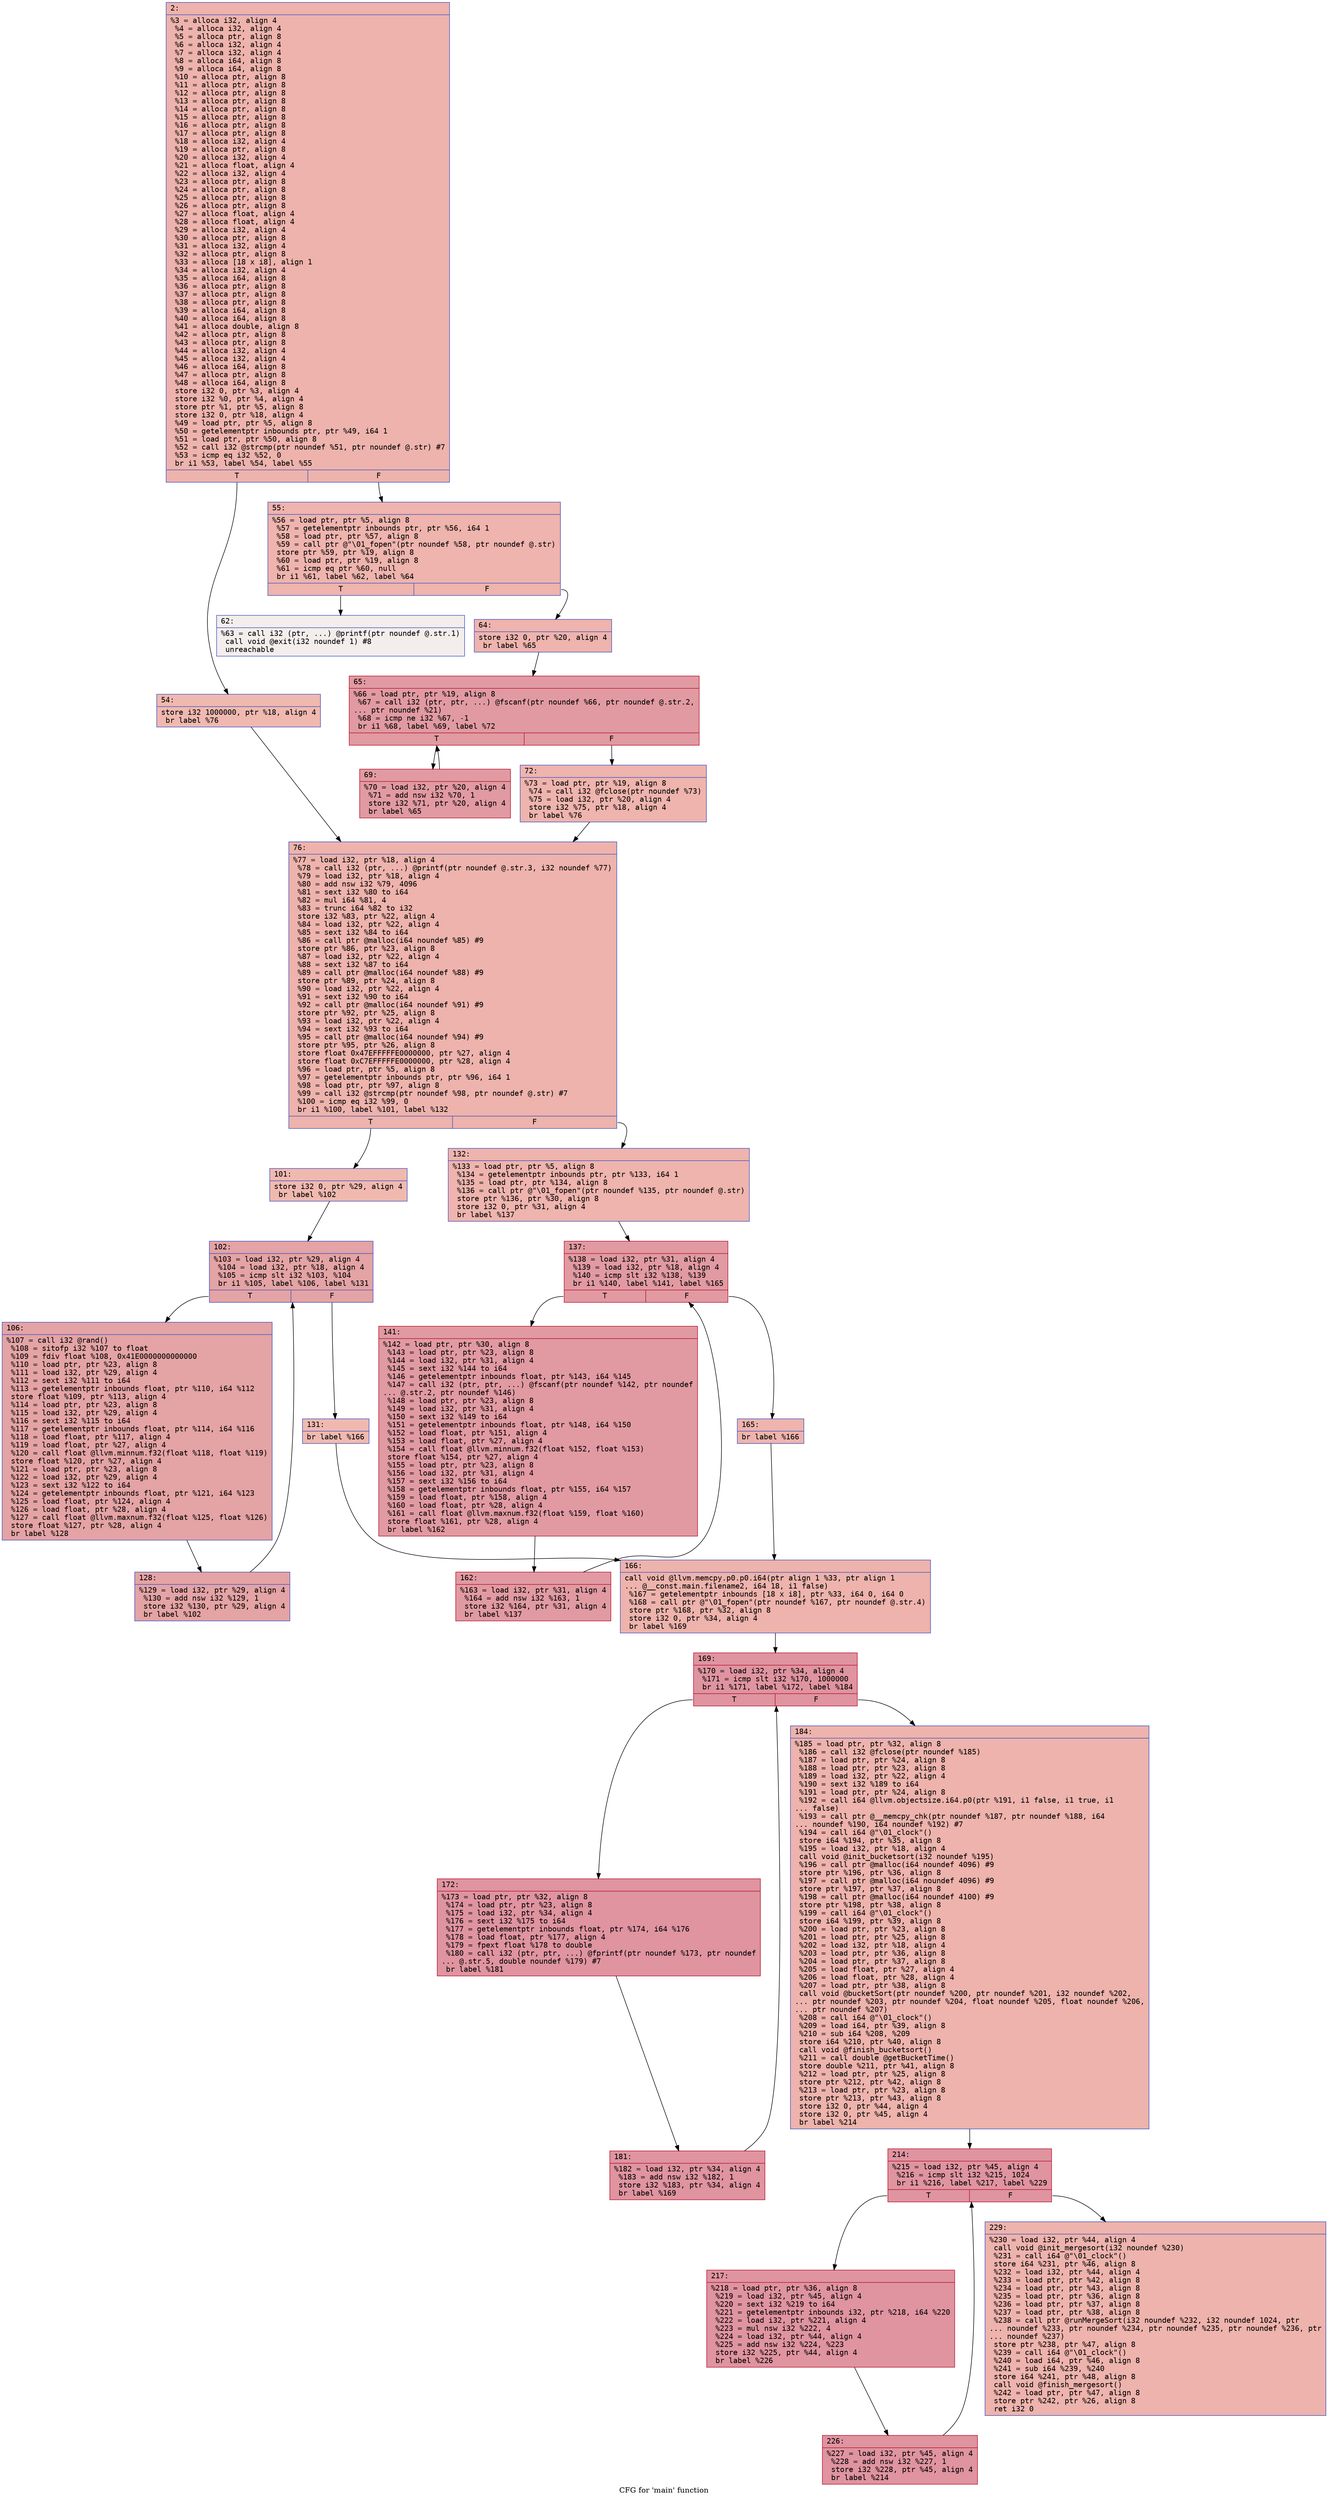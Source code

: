 digraph "CFG for 'main' function" {
	label="CFG for 'main' function";

	Node0x600000a2e3a0 [shape=record,color="#3d50c3ff", style=filled, fillcolor="#d6524470" fontname="Courier",label="{2:\l|  %3 = alloca i32, align 4\l  %4 = alloca i32, align 4\l  %5 = alloca ptr, align 8\l  %6 = alloca i32, align 4\l  %7 = alloca i32, align 4\l  %8 = alloca i64, align 8\l  %9 = alloca i64, align 8\l  %10 = alloca ptr, align 8\l  %11 = alloca ptr, align 8\l  %12 = alloca ptr, align 8\l  %13 = alloca ptr, align 8\l  %14 = alloca ptr, align 8\l  %15 = alloca ptr, align 8\l  %16 = alloca ptr, align 8\l  %17 = alloca ptr, align 8\l  %18 = alloca i32, align 4\l  %19 = alloca ptr, align 8\l  %20 = alloca i32, align 4\l  %21 = alloca float, align 4\l  %22 = alloca i32, align 4\l  %23 = alloca ptr, align 8\l  %24 = alloca ptr, align 8\l  %25 = alloca ptr, align 8\l  %26 = alloca ptr, align 8\l  %27 = alloca float, align 4\l  %28 = alloca float, align 4\l  %29 = alloca i32, align 4\l  %30 = alloca ptr, align 8\l  %31 = alloca i32, align 4\l  %32 = alloca ptr, align 8\l  %33 = alloca [18 x i8], align 1\l  %34 = alloca i32, align 4\l  %35 = alloca i64, align 8\l  %36 = alloca ptr, align 8\l  %37 = alloca ptr, align 8\l  %38 = alloca ptr, align 8\l  %39 = alloca i64, align 8\l  %40 = alloca i64, align 8\l  %41 = alloca double, align 8\l  %42 = alloca ptr, align 8\l  %43 = alloca ptr, align 8\l  %44 = alloca i32, align 4\l  %45 = alloca i32, align 4\l  %46 = alloca i64, align 8\l  %47 = alloca ptr, align 8\l  %48 = alloca i64, align 8\l  store i32 0, ptr %3, align 4\l  store i32 %0, ptr %4, align 4\l  store ptr %1, ptr %5, align 8\l  store i32 0, ptr %18, align 4\l  %49 = load ptr, ptr %5, align 8\l  %50 = getelementptr inbounds ptr, ptr %49, i64 1\l  %51 = load ptr, ptr %50, align 8\l  %52 = call i32 @strcmp(ptr noundef %51, ptr noundef @.str) #7\l  %53 = icmp eq i32 %52, 0\l  br i1 %53, label %54, label %55\l|{<s0>T|<s1>F}}"];
	Node0x600000a2e3a0:s0 -> Node0x600000a2e3f0[tooltip="2 -> 54\nProbability 37.50%" ];
	Node0x600000a2e3a0:s1 -> Node0x600000a2e440[tooltip="2 -> 55\nProbability 62.50%" ];
	Node0x600000a2e3f0 [shape=record,color="#3d50c3ff", style=filled, fillcolor="#de614d70" fontname="Courier",label="{54:\l|  store i32 1000000, ptr %18, align 4\l  br label %76\l}"];
	Node0x600000a2e3f0 -> Node0x600000a2e620[tooltip="54 -> 76\nProbability 100.00%" ];
	Node0x600000a2e440 [shape=record,color="#3d50c3ff", style=filled, fillcolor="#d8564670" fontname="Courier",label="{55:\l|  %56 = load ptr, ptr %5, align 8\l  %57 = getelementptr inbounds ptr, ptr %56, i64 1\l  %58 = load ptr, ptr %57, align 8\l  %59 = call ptr @\"\\01_fopen\"(ptr noundef %58, ptr noundef @.str)\l  store ptr %59, ptr %19, align 8\l  %60 = load ptr, ptr %19, align 8\l  %61 = icmp eq ptr %60, null\l  br i1 %61, label %62, label %64\l|{<s0>T|<s1>F}}"];
	Node0x600000a2e440:s0 -> Node0x600000a2e490[tooltip="55 -> 62\nProbability 0.00%" ];
	Node0x600000a2e440:s1 -> Node0x600000a2e4e0[tooltip="55 -> 64\nProbability 100.00%" ];
	Node0x600000a2e490 [shape=record,color="#3d50c3ff", style=filled, fillcolor="#e3d9d370" fontname="Courier",label="{62:\l|  %63 = call i32 (ptr, ...) @printf(ptr noundef @.str.1)\l  call void @exit(i32 noundef 1) #8\l  unreachable\l}"];
	Node0x600000a2e4e0 [shape=record,color="#3d50c3ff", style=filled, fillcolor="#d8564670" fontname="Courier",label="{64:\l|  store i32 0, ptr %20, align 4\l  br label %65\l}"];
	Node0x600000a2e4e0 -> Node0x600000a2e530[tooltip="64 -> 65\nProbability 100.00%" ];
	Node0x600000a2e530 [shape=record,color="#b70d28ff", style=filled, fillcolor="#bb1b2c70" fontname="Courier",label="{65:\l|  %66 = load ptr, ptr %19, align 8\l  %67 = call i32 (ptr, ptr, ...) @fscanf(ptr noundef %66, ptr noundef @.str.2,\l... ptr noundef %21)\l  %68 = icmp ne i32 %67, -1\l  br i1 %68, label %69, label %72\l|{<s0>T|<s1>F}}"];
	Node0x600000a2e530:s0 -> Node0x600000a2e580[tooltip="65 -> 69\nProbability 96.88%" ];
	Node0x600000a2e530:s1 -> Node0x600000a2e5d0[tooltip="65 -> 72\nProbability 3.12%" ];
	Node0x600000a2e580 [shape=record,color="#b70d28ff", style=filled, fillcolor="#bb1b2c70" fontname="Courier",label="{69:\l|  %70 = load i32, ptr %20, align 4\l  %71 = add nsw i32 %70, 1\l  store i32 %71, ptr %20, align 4\l  br label %65\l}"];
	Node0x600000a2e580 -> Node0x600000a2e530[tooltip="69 -> 65\nProbability 100.00%" ];
	Node0x600000a2e5d0 [shape=record,color="#3d50c3ff", style=filled, fillcolor="#d8564670" fontname="Courier",label="{72:\l|  %73 = load ptr, ptr %19, align 8\l  %74 = call i32 @fclose(ptr noundef %73)\l  %75 = load i32, ptr %20, align 4\l  store i32 %75, ptr %18, align 4\l  br label %76\l}"];
	Node0x600000a2e5d0 -> Node0x600000a2e620[tooltip="72 -> 76\nProbability 100.00%" ];
	Node0x600000a2e620 [shape=record,color="#3d50c3ff", style=filled, fillcolor="#d6524470" fontname="Courier",label="{76:\l|  %77 = load i32, ptr %18, align 4\l  %78 = call i32 (ptr, ...) @printf(ptr noundef @.str.3, i32 noundef %77)\l  %79 = load i32, ptr %18, align 4\l  %80 = add nsw i32 %79, 4096\l  %81 = sext i32 %80 to i64\l  %82 = mul i64 %81, 4\l  %83 = trunc i64 %82 to i32\l  store i32 %83, ptr %22, align 4\l  %84 = load i32, ptr %22, align 4\l  %85 = sext i32 %84 to i64\l  %86 = call ptr @malloc(i64 noundef %85) #9\l  store ptr %86, ptr %23, align 8\l  %87 = load i32, ptr %22, align 4\l  %88 = sext i32 %87 to i64\l  %89 = call ptr @malloc(i64 noundef %88) #9\l  store ptr %89, ptr %24, align 8\l  %90 = load i32, ptr %22, align 4\l  %91 = sext i32 %90 to i64\l  %92 = call ptr @malloc(i64 noundef %91) #9\l  store ptr %92, ptr %25, align 8\l  %93 = load i32, ptr %22, align 4\l  %94 = sext i32 %93 to i64\l  %95 = call ptr @malloc(i64 noundef %94) #9\l  store ptr %95, ptr %26, align 8\l  store float 0x47EFFFFFE0000000, ptr %27, align 4\l  store float 0xC7EFFFFFE0000000, ptr %28, align 4\l  %96 = load ptr, ptr %5, align 8\l  %97 = getelementptr inbounds ptr, ptr %96, i64 1\l  %98 = load ptr, ptr %97, align 8\l  %99 = call i32 @strcmp(ptr noundef %98, ptr noundef @.str) #7\l  %100 = icmp eq i32 %99, 0\l  br i1 %100, label %101, label %132\l|{<s0>T|<s1>F}}"];
	Node0x600000a2e620:s0 -> Node0x600000a2e670[tooltip="76 -> 101\nProbability 37.50%" ];
	Node0x600000a2e620:s1 -> Node0x600000a2e800[tooltip="76 -> 132\nProbability 62.50%" ];
	Node0x600000a2e670 [shape=record,color="#3d50c3ff", style=filled, fillcolor="#de614d70" fontname="Courier",label="{101:\l|  store i32 0, ptr %29, align 4\l  br label %102\l}"];
	Node0x600000a2e670 -> Node0x600000a2e6c0[tooltip="101 -> 102\nProbability 100.00%" ];
	Node0x600000a2e6c0 [shape=record,color="#3d50c3ff", style=filled, fillcolor="#c32e3170" fontname="Courier",label="{102:\l|  %103 = load i32, ptr %29, align 4\l  %104 = load i32, ptr %18, align 4\l  %105 = icmp slt i32 %103, %104\l  br i1 %105, label %106, label %131\l|{<s0>T|<s1>F}}"];
	Node0x600000a2e6c0:s0 -> Node0x600000a2e710[tooltip="102 -> 106\nProbability 96.88%" ];
	Node0x600000a2e6c0:s1 -> Node0x600000a2e7b0[tooltip="102 -> 131\nProbability 3.12%" ];
	Node0x600000a2e710 [shape=record,color="#3d50c3ff", style=filled, fillcolor="#c32e3170" fontname="Courier",label="{106:\l|  %107 = call i32 @rand()\l  %108 = sitofp i32 %107 to float\l  %109 = fdiv float %108, 0x41E0000000000000\l  %110 = load ptr, ptr %23, align 8\l  %111 = load i32, ptr %29, align 4\l  %112 = sext i32 %111 to i64\l  %113 = getelementptr inbounds float, ptr %110, i64 %112\l  store float %109, ptr %113, align 4\l  %114 = load ptr, ptr %23, align 8\l  %115 = load i32, ptr %29, align 4\l  %116 = sext i32 %115 to i64\l  %117 = getelementptr inbounds float, ptr %114, i64 %116\l  %118 = load float, ptr %117, align 4\l  %119 = load float, ptr %27, align 4\l  %120 = call float @llvm.minnum.f32(float %118, float %119)\l  store float %120, ptr %27, align 4\l  %121 = load ptr, ptr %23, align 8\l  %122 = load i32, ptr %29, align 4\l  %123 = sext i32 %122 to i64\l  %124 = getelementptr inbounds float, ptr %121, i64 %123\l  %125 = load float, ptr %124, align 4\l  %126 = load float, ptr %28, align 4\l  %127 = call float @llvm.maxnum.f32(float %125, float %126)\l  store float %127, ptr %28, align 4\l  br label %128\l}"];
	Node0x600000a2e710 -> Node0x600000a2e760[tooltip="106 -> 128\nProbability 100.00%" ];
	Node0x600000a2e760 [shape=record,color="#3d50c3ff", style=filled, fillcolor="#c32e3170" fontname="Courier",label="{128:\l|  %129 = load i32, ptr %29, align 4\l  %130 = add nsw i32 %129, 1\l  store i32 %130, ptr %29, align 4\l  br label %102\l}"];
	Node0x600000a2e760 -> Node0x600000a2e6c0[tooltip="128 -> 102\nProbability 100.00%" ];
	Node0x600000a2e7b0 [shape=record,color="#3d50c3ff", style=filled, fillcolor="#de614d70" fontname="Courier",label="{131:\l|  br label %166\l}"];
	Node0x600000a2e7b0 -> Node0x600000a2e990[tooltip="131 -> 166\nProbability 100.00%" ];
	Node0x600000a2e800 [shape=record,color="#3d50c3ff", style=filled, fillcolor="#d8564670" fontname="Courier",label="{132:\l|  %133 = load ptr, ptr %5, align 8\l  %134 = getelementptr inbounds ptr, ptr %133, i64 1\l  %135 = load ptr, ptr %134, align 8\l  %136 = call ptr @\"\\01_fopen\"(ptr noundef %135, ptr noundef @.str)\l  store ptr %136, ptr %30, align 8\l  store i32 0, ptr %31, align 4\l  br label %137\l}"];
	Node0x600000a2e800 -> Node0x600000a2e850[tooltip="132 -> 137\nProbability 100.00%" ];
	Node0x600000a2e850 [shape=record,color="#b70d28ff", style=filled, fillcolor="#bb1b2c70" fontname="Courier",label="{137:\l|  %138 = load i32, ptr %31, align 4\l  %139 = load i32, ptr %18, align 4\l  %140 = icmp slt i32 %138, %139\l  br i1 %140, label %141, label %165\l|{<s0>T|<s1>F}}"];
	Node0x600000a2e850:s0 -> Node0x600000a2e8a0[tooltip="137 -> 141\nProbability 96.88%" ];
	Node0x600000a2e850:s1 -> Node0x600000a2e940[tooltip="137 -> 165\nProbability 3.12%" ];
	Node0x600000a2e8a0 [shape=record,color="#b70d28ff", style=filled, fillcolor="#bb1b2c70" fontname="Courier",label="{141:\l|  %142 = load ptr, ptr %30, align 8\l  %143 = load ptr, ptr %23, align 8\l  %144 = load i32, ptr %31, align 4\l  %145 = sext i32 %144 to i64\l  %146 = getelementptr inbounds float, ptr %143, i64 %145\l  %147 = call i32 (ptr, ptr, ...) @fscanf(ptr noundef %142, ptr noundef\l... @.str.2, ptr noundef %146)\l  %148 = load ptr, ptr %23, align 8\l  %149 = load i32, ptr %31, align 4\l  %150 = sext i32 %149 to i64\l  %151 = getelementptr inbounds float, ptr %148, i64 %150\l  %152 = load float, ptr %151, align 4\l  %153 = load float, ptr %27, align 4\l  %154 = call float @llvm.minnum.f32(float %152, float %153)\l  store float %154, ptr %27, align 4\l  %155 = load ptr, ptr %23, align 8\l  %156 = load i32, ptr %31, align 4\l  %157 = sext i32 %156 to i64\l  %158 = getelementptr inbounds float, ptr %155, i64 %157\l  %159 = load float, ptr %158, align 4\l  %160 = load float, ptr %28, align 4\l  %161 = call float @llvm.maxnum.f32(float %159, float %160)\l  store float %161, ptr %28, align 4\l  br label %162\l}"];
	Node0x600000a2e8a0 -> Node0x600000a2e8f0[tooltip="141 -> 162\nProbability 100.00%" ];
	Node0x600000a2e8f0 [shape=record,color="#b70d28ff", style=filled, fillcolor="#bb1b2c70" fontname="Courier",label="{162:\l|  %163 = load i32, ptr %31, align 4\l  %164 = add nsw i32 %163, 1\l  store i32 %164, ptr %31, align 4\l  br label %137\l}"];
	Node0x600000a2e8f0 -> Node0x600000a2e850[tooltip="162 -> 137\nProbability 100.00%" ];
	Node0x600000a2e940 [shape=record,color="#3d50c3ff", style=filled, fillcolor="#d8564670" fontname="Courier",label="{165:\l|  br label %166\l}"];
	Node0x600000a2e940 -> Node0x600000a2e990[tooltip="165 -> 166\nProbability 100.00%" ];
	Node0x600000a2e990 [shape=record,color="#3d50c3ff", style=filled, fillcolor="#d6524470" fontname="Courier",label="{166:\l|  call void @llvm.memcpy.p0.p0.i64(ptr align 1 %33, ptr align 1\l... @__const.main.filename2, i64 18, i1 false)\l  %167 = getelementptr inbounds [18 x i8], ptr %33, i64 0, i64 0\l  %168 = call ptr @\"\\01_fopen\"(ptr noundef %167, ptr noundef @.str.4)\l  store ptr %168, ptr %32, align 8\l  store i32 0, ptr %34, align 4\l  br label %169\l}"];
	Node0x600000a2e990 -> Node0x600000a2e9e0[tooltip="166 -> 169\nProbability 100.00%" ];
	Node0x600000a2e9e0 [shape=record,color="#b70d28ff", style=filled, fillcolor="#b70d2870" fontname="Courier",label="{169:\l|  %170 = load i32, ptr %34, align 4\l  %171 = icmp slt i32 %170, 1000000\l  br i1 %171, label %172, label %184\l|{<s0>T|<s1>F}}"];
	Node0x600000a2e9e0:s0 -> Node0x600000a2ea30[tooltip="169 -> 172\nProbability 96.88%" ];
	Node0x600000a2e9e0:s1 -> Node0x600000a2ead0[tooltip="169 -> 184\nProbability 3.12%" ];
	Node0x600000a2ea30 [shape=record,color="#b70d28ff", style=filled, fillcolor="#b70d2870" fontname="Courier",label="{172:\l|  %173 = load ptr, ptr %32, align 8\l  %174 = load ptr, ptr %23, align 8\l  %175 = load i32, ptr %34, align 4\l  %176 = sext i32 %175 to i64\l  %177 = getelementptr inbounds float, ptr %174, i64 %176\l  %178 = load float, ptr %177, align 4\l  %179 = fpext float %178 to double\l  %180 = call i32 (ptr, ptr, ...) @fprintf(ptr noundef %173, ptr noundef\l... @.str.5, double noundef %179) #7\l  br label %181\l}"];
	Node0x600000a2ea30 -> Node0x600000a2ea80[tooltip="172 -> 181\nProbability 100.00%" ];
	Node0x600000a2ea80 [shape=record,color="#b70d28ff", style=filled, fillcolor="#b70d2870" fontname="Courier",label="{181:\l|  %182 = load i32, ptr %34, align 4\l  %183 = add nsw i32 %182, 1\l  store i32 %183, ptr %34, align 4\l  br label %169\l}"];
	Node0x600000a2ea80 -> Node0x600000a2e9e0[tooltip="181 -> 169\nProbability 100.00%" ];
	Node0x600000a2ead0 [shape=record,color="#3d50c3ff", style=filled, fillcolor="#d6524470" fontname="Courier",label="{184:\l|  %185 = load ptr, ptr %32, align 8\l  %186 = call i32 @fclose(ptr noundef %185)\l  %187 = load ptr, ptr %24, align 8\l  %188 = load ptr, ptr %23, align 8\l  %189 = load i32, ptr %22, align 4\l  %190 = sext i32 %189 to i64\l  %191 = load ptr, ptr %24, align 8\l  %192 = call i64 @llvm.objectsize.i64.p0(ptr %191, i1 false, i1 true, i1\l... false)\l  %193 = call ptr @__memcpy_chk(ptr noundef %187, ptr noundef %188, i64\l... noundef %190, i64 noundef %192) #7\l  %194 = call i64 @\"\\01_clock\"()\l  store i64 %194, ptr %35, align 8\l  %195 = load i32, ptr %18, align 4\l  call void @init_bucketsort(i32 noundef %195)\l  %196 = call ptr @malloc(i64 noundef 4096) #9\l  store ptr %196, ptr %36, align 8\l  %197 = call ptr @malloc(i64 noundef 4096) #9\l  store ptr %197, ptr %37, align 8\l  %198 = call ptr @malloc(i64 noundef 4100) #9\l  store ptr %198, ptr %38, align 8\l  %199 = call i64 @\"\\01_clock\"()\l  store i64 %199, ptr %39, align 8\l  %200 = load ptr, ptr %23, align 8\l  %201 = load ptr, ptr %25, align 8\l  %202 = load i32, ptr %18, align 4\l  %203 = load ptr, ptr %36, align 8\l  %204 = load ptr, ptr %37, align 8\l  %205 = load float, ptr %27, align 4\l  %206 = load float, ptr %28, align 4\l  %207 = load ptr, ptr %38, align 8\l  call void @bucketSort(ptr noundef %200, ptr noundef %201, i32 noundef %202,\l... ptr noundef %203, ptr noundef %204, float noundef %205, float noundef %206,\l... ptr noundef %207)\l  %208 = call i64 @\"\\01_clock\"()\l  %209 = load i64, ptr %39, align 8\l  %210 = sub i64 %208, %209\l  store i64 %210, ptr %40, align 8\l  call void @finish_bucketsort()\l  %211 = call double @getBucketTime()\l  store double %211, ptr %41, align 8\l  %212 = load ptr, ptr %25, align 8\l  store ptr %212, ptr %42, align 8\l  %213 = load ptr, ptr %23, align 8\l  store ptr %213, ptr %43, align 8\l  store i32 0, ptr %44, align 4\l  store i32 0, ptr %45, align 4\l  br label %214\l}"];
	Node0x600000a2ead0 -> Node0x600000a2eb20[tooltip="184 -> 214\nProbability 100.00%" ];
	Node0x600000a2eb20 [shape=record,color="#b70d28ff", style=filled, fillcolor="#b70d2870" fontname="Courier",label="{214:\l|  %215 = load i32, ptr %45, align 4\l  %216 = icmp slt i32 %215, 1024\l  br i1 %216, label %217, label %229\l|{<s0>T|<s1>F}}"];
	Node0x600000a2eb20:s0 -> Node0x600000a2eb70[tooltip="214 -> 217\nProbability 96.88%" ];
	Node0x600000a2eb20:s1 -> Node0x600000a2ec10[tooltip="214 -> 229\nProbability 3.12%" ];
	Node0x600000a2eb70 [shape=record,color="#b70d28ff", style=filled, fillcolor="#b70d2870" fontname="Courier",label="{217:\l|  %218 = load ptr, ptr %36, align 8\l  %219 = load i32, ptr %45, align 4\l  %220 = sext i32 %219 to i64\l  %221 = getelementptr inbounds i32, ptr %218, i64 %220\l  %222 = load i32, ptr %221, align 4\l  %223 = mul nsw i32 %222, 4\l  %224 = load i32, ptr %44, align 4\l  %225 = add nsw i32 %224, %223\l  store i32 %225, ptr %44, align 4\l  br label %226\l}"];
	Node0x600000a2eb70 -> Node0x600000a2ebc0[tooltip="217 -> 226\nProbability 100.00%" ];
	Node0x600000a2ebc0 [shape=record,color="#b70d28ff", style=filled, fillcolor="#b70d2870" fontname="Courier",label="{226:\l|  %227 = load i32, ptr %45, align 4\l  %228 = add nsw i32 %227, 1\l  store i32 %228, ptr %45, align 4\l  br label %214\l}"];
	Node0x600000a2ebc0 -> Node0x600000a2eb20[tooltip="226 -> 214\nProbability 100.00%" ];
	Node0x600000a2ec10 [shape=record,color="#3d50c3ff", style=filled, fillcolor="#d6524470" fontname="Courier",label="{229:\l|  %230 = load i32, ptr %44, align 4\l  call void @init_mergesort(i32 noundef %230)\l  %231 = call i64 @\"\\01_clock\"()\l  store i64 %231, ptr %46, align 8\l  %232 = load i32, ptr %44, align 4\l  %233 = load ptr, ptr %42, align 8\l  %234 = load ptr, ptr %43, align 8\l  %235 = load ptr, ptr %36, align 8\l  %236 = load ptr, ptr %37, align 8\l  %237 = load ptr, ptr %38, align 8\l  %238 = call ptr @runMergeSort(i32 noundef %232, i32 noundef 1024, ptr\l... noundef %233, ptr noundef %234, ptr noundef %235, ptr noundef %236, ptr\l... noundef %237)\l  store ptr %238, ptr %47, align 8\l  %239 = call i64 @\"\\01_clock\"()\l  %240 = load i64, ptr %46, align 8\l  %241 = sub i64 %239, %240\l  store i64 %241, ptr %48, align 8\l  call void @finish_mergesort()\l  %242 = load ptr, ptr %47, align 8\l  store ptr %242, ptr %26, align 8\l  ret i32 0\l}"];
}
